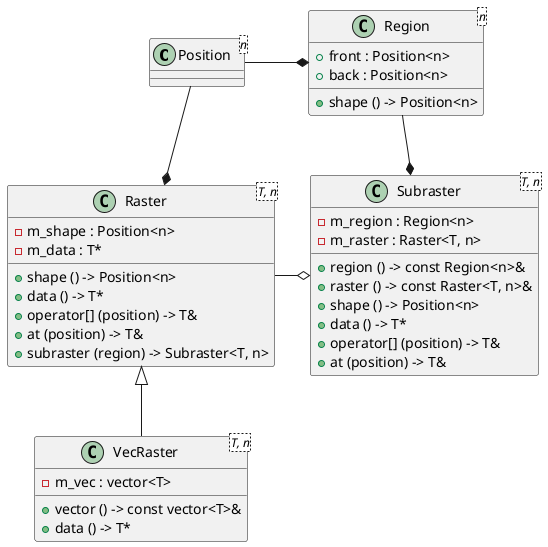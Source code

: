 @startuml
class Position<n> {
}

class Raster<T, n> {
- m_shape : Position<n>
- m_data : T*
+ shape () -> Position<n>
+ data () -> T*
+ operator[] (position) -> T&
+ at (position) -> T&
+ subraster (region) -> Subraster<T, n>
}

class VecRaster<T, n> {
- m_vec : vector<T>
+ vector () -> const vector<T>&
+ data () -> T*
}

class Region<n> {
+ front : Position<n>
+ back : Position<n>
+ shape () -> Position<n>
}

class Subraster<T, n> {
- m_region : Region<n>
- m_raster : Raster<T, n>
+ region () -> const Region<n>&
+ raster () -> const Raster<T, n>&
+ shape () -> Position<n>
+ data () -> T*
+ operator[] (position) -> T&
+ at (position) -> T&
}

Raster <|-- VecRaster
Position --* Raster
Raster -o Subraster
Region --* Subraster
Position -* Region
@enduml